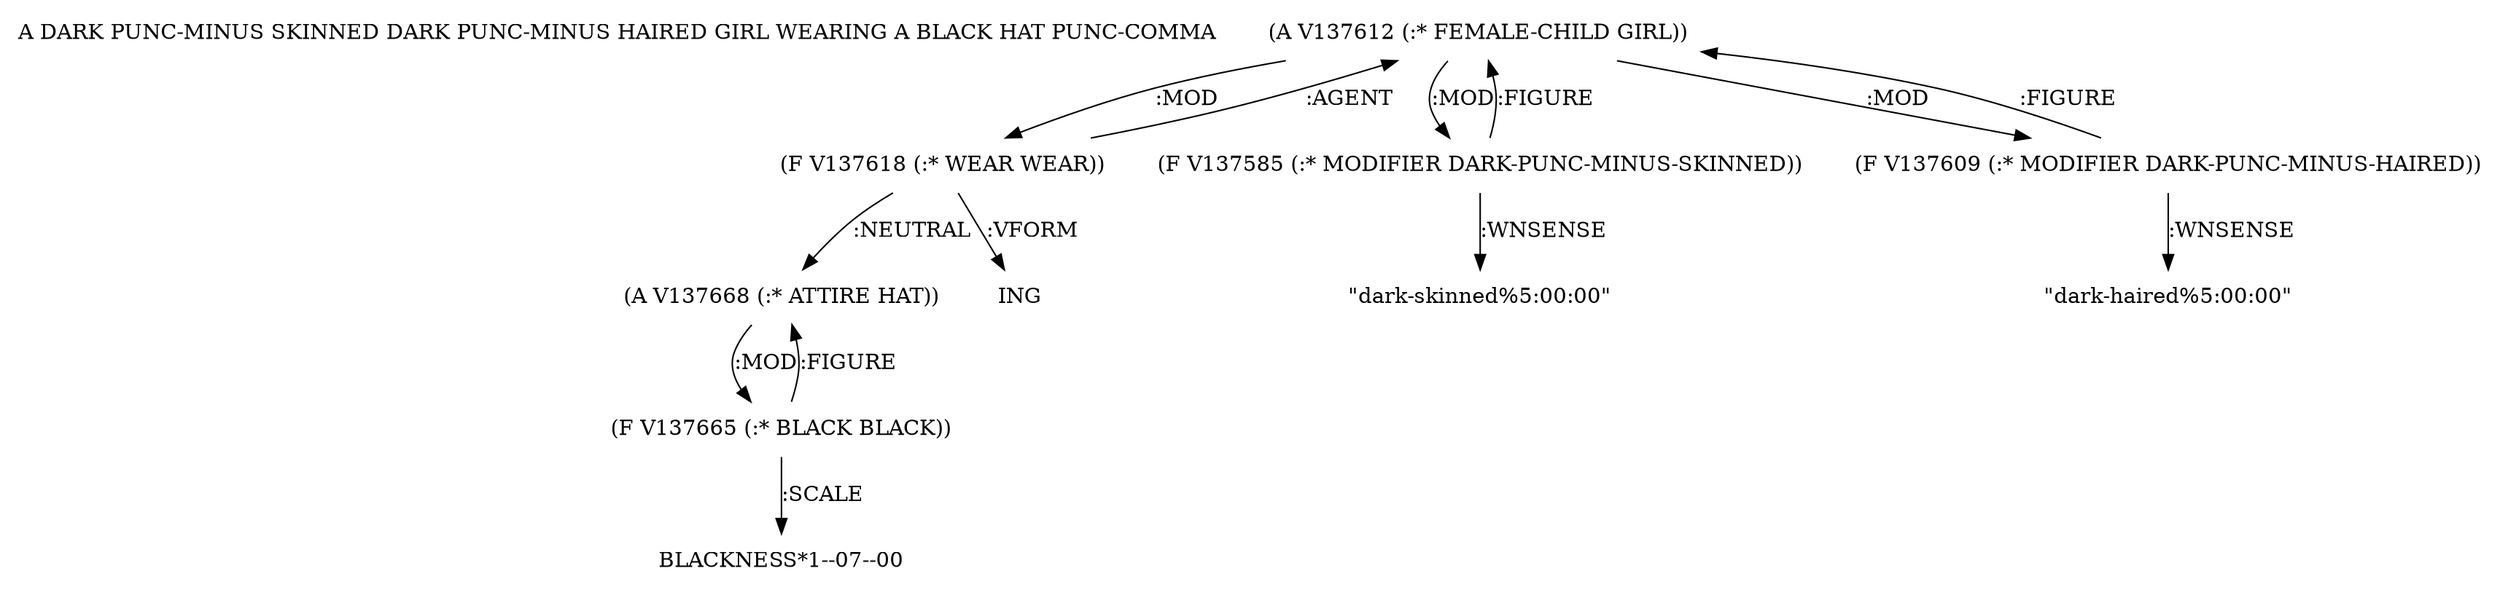 digraph Terms {
  node [shape=none]
  "A DARK PUNC-MINUS SKINNED DARK PUNC-MINUS HAIRED GIRL WEARING A BLACK HAT PUNC-COMMA"
  "V137612" [label="(A V137612 (:* FEMALE-CHILD GIRL))"]
  "V137612" -> "V137618" [label=":MOD"]
  "V137612" -> "V137585" [label=":MOD"]
  "V137612" -> "V137609" [label=":MOD"]
  "V137585" [label="(F V137585 (:* MODIFIER DARK-PUNC-MINUS-SKINNED))"]
  "V137585" -> "V137612" [label=":FIGURE"]
  "V137585" -> "NT144000" [label=":WNSENSE"]
  "NT144000" [label="\"dark-skinned%5:00:00\""]
  "V137609" [label="(F V137609 (:* MODIFIER DARK-PUNC-MINUS-HAIRED))"]
  "V137609" -> "V137612" [label=":FIGURE"]
  "V137609" -> "NT144001" [label=":WNSENSE"]
  "NT144001" [label="\"dark-haired%5:00:00\""]
  "V137618" [label="(F V137618 (:* WEAR WEAR))"]
  "V137618" -> "V137612" [label=":AGENT"]
  "V137618" -> "V137668" [label=":NEUTRAL"]
  "V137618" -> "NT144002" [label=":VFORM"]
  "NT144002" [label="ING"]
  "V137668" [label="(A V137668 (:* ATTIRE HAT))"]
  "V137668" -> "V137665" [label=":MOD"]
  "V137665" [label="(F V137665 (:* BLACK BLACK))"]
  "V137665" -> "V137668" [label=":FIGURE"]
  "V137665" -> "NT144003" [label=":SCALE"]
  "NT144003" [label="BLACKNESS*1--07--00"]
}
